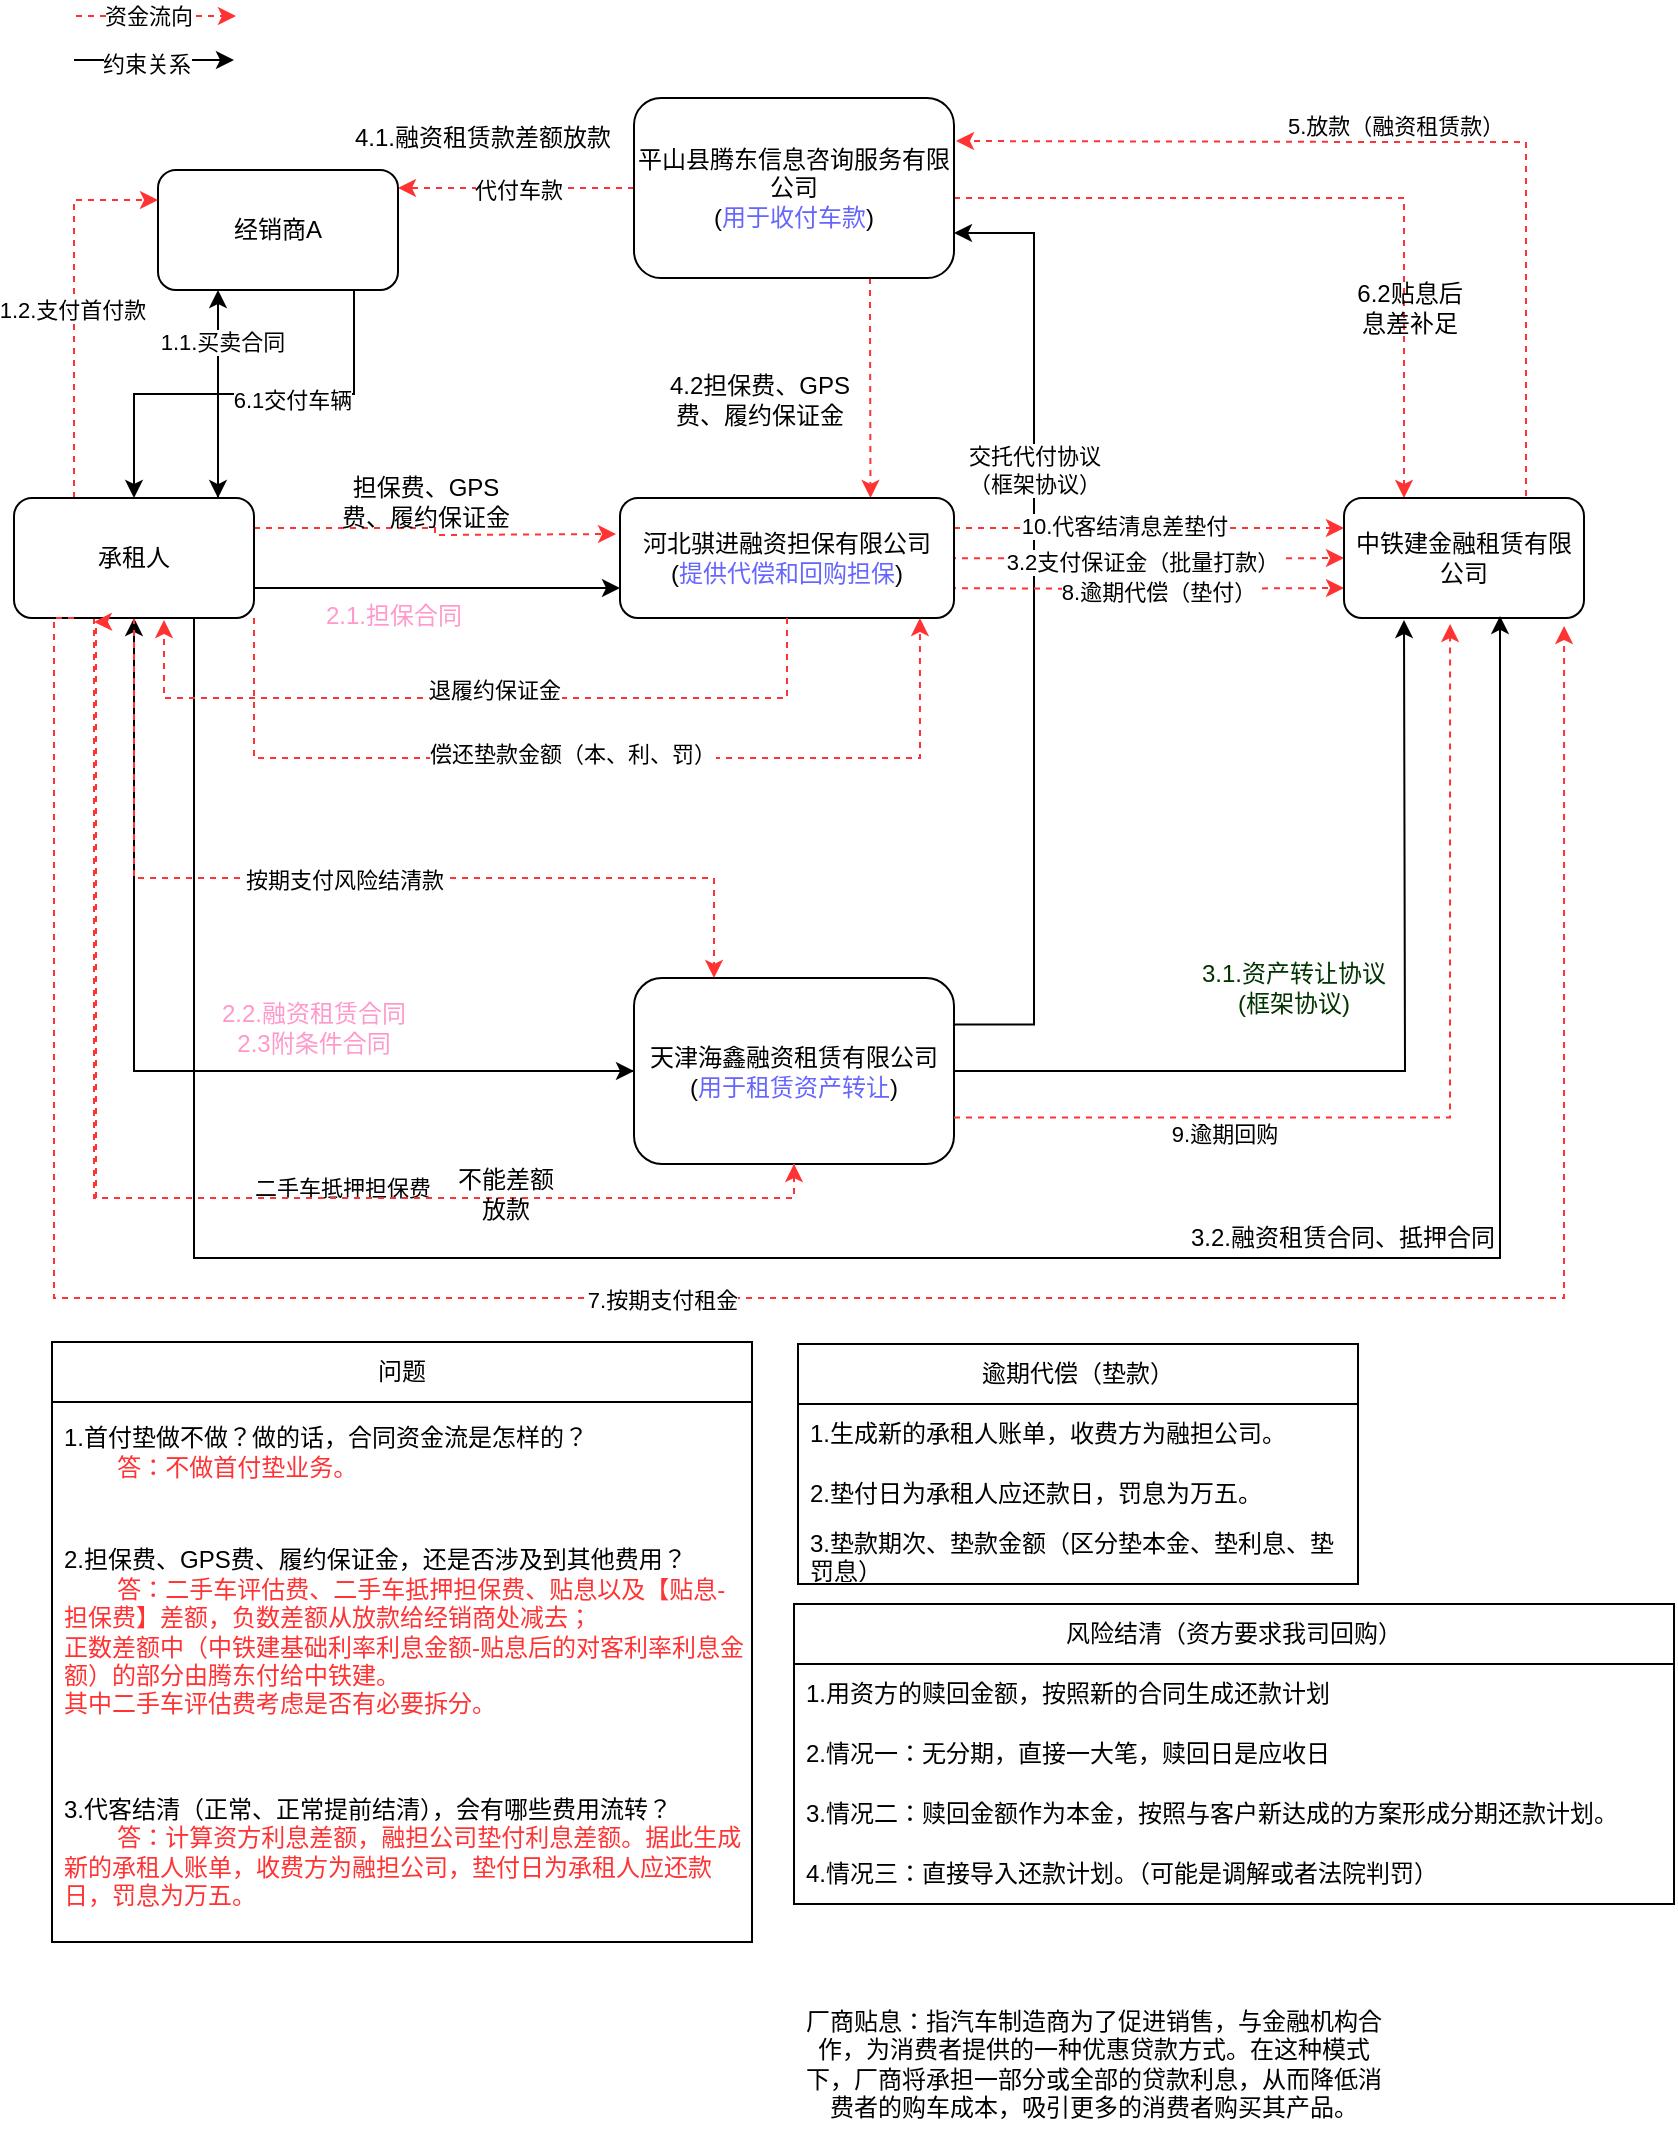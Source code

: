 <mxfile version="24.8.6">
  <diagram name="Page-1" id="fRfgBuuNZVQ_U8t8CYqR">
    <mxGraphModel dx="1674" dy="746" grid="1" gridSize="10" guides="1" tooltips="1" connect="1" arrows="1" fold="1" page="1" pageScale="1" pageWidth="850" pageHeight="1100" math="0" shadow="0">
      <root>
        <mxCell id="0" />
        <mxCell id="1" parent="0" />
        <mxCell id="B6epGFHpPmpgxB0K8m7q-38" style="edgeStyle=orthogonalEdgeStyle;rounded=0;orthogonalLoop=1;jettySize=auto;html=1;entryX=1;entryY=0.5;entryDx=0;entryDy=0;dashed=1;strokeColor=#FF3333;" parent="1" source="B6epGFHpPmpgxB0K8m7q-1" edge="1">
          <mxGeometry relative="1" as="geometry">
            <mxPoint x="202" y="105" as="targetPoint" />
          </mxGeometry>
        </mxCell>
        <mxCell id="B6epGFHpPmpgxB0K8m7q-39" value="代付车款" style="edgeLabel;html=1;align=center;verticalAlign=middle;resizable=0;points=[];" parent="B6epGFHpPmpgxB0K8m7q-38" vertex="1" connectable="0">
          <mxGeometry x="-0.023" y="1" relative="1" as="geometry">
            <mxPoint as="offset" />
          </mxGeometry>
        </mxCell>
        <mxCell id="B6epGFHpPmpgxB0K8m7q-73" style="edgeStyle=orthogonalEdgeStyle;rounded=0;orthogonalLoop=1;jettySize=auto;html=1;entryX=0.75;entryY=0;entryDx=0;entryDy=0;dashed=1;strokeColor=#FF3333;" parent="1" source="B6epGFHpPmpgxB0K8m7q-1" target="B6epGFHpPmpgxB0K8m7q-4" edge="1">
          <mxGeometry relative="1" as="geometry">
            <Array as="points">
              <mxPoint x="438" y="170" />
              <mxPoint x="438" y="170" />
            </Array>
          </mxGeometry>
        </mxCell>
        <mxCell id="DkJ1n5NsbMBghb1MMW-h-9" style="edgeStyle=orthogonalEdgeStyle;rounded=0;orthogonalLoop=1;jettySize=auto;html=1;entryX=0.25;entryY=0;entryDx=0;entryDy=0;fontColor=#FF3333;dashed=1;strokeColor=#FF3333;" edge="1" parent="1" source="B6epGFHpPmpgxB0K8m7q-1" target="B6epGFHpPmpgxB0K8m7q-11">
          <mxGeometry relative="1" as="geometry">
            <Array as="points">
              <mxPoint x="705" y="110" />
            </Array>
          </mxGeometry>
        </mxCell>
        <mxCell id="B6epGFHpPmpgxB0K8m7q-1" value="平山县腾东信息咨询服务有限公司&lt;div&gt;(&lt;font color=&quot;#6666ff&quot;&gt;用于收付车款&lt;/font&gt;)&lt;/div&gt;" style="rounded=1;whiteSpace=wrap;html=1;" parent="1" vertex="1">
          <mxGeometry x="320" y="60" width="160" height="90" as="geometry" />
        </mxCell>
        <mxCell id="B6epGFHpPmpgxB0K8m7q-15" style="edgeStyle=orthogonalEdgeStyle;rounded=0;orthogonalLoop=1;jettySize=auto;html=1;entryX=0.5;entryY=1;entryDx=0;entryDy=0;exitX=0;exitY=0.5;exitDx=0;exitDy=0;" parent="1" source="B6epGFHpPmpgxB0K8m7q-2" target="B6epGFHpPmpgxB0K8m7q-10" edge="1">
          <mxGeometry relative="1" as="geometry">
            <Array as="points">
              <mxPoint x="70" y="547" />
            </Array>
          </mxGeometry>
        </mxCell>
        <mxCell id="B6epGFHpPmpgxB0K8m7q-29" style="edgeStyle=orthogonalEdgeStyle;rounded=0;orthogonalLoop=1;jettySize=auto;html=1;entryX=0.25;entryY=1;entryDx=0;entryDy=0;exitX=1;exitY=0.5;exitDx=0;exitDy=0;" parent="1" source="B6epGFHpPmpgxB0K8m7q-2" edge="1">
          <mxGeometry relative="1" as="geometry">
            <mxPoint x="527" y="407" as="sourcePoint" />
            <mxPoint x="705" y="321" as="targetPoint" />
          </mxGeometry>
        </mxCell>
        <mxCell id="B6epGFHpPmpgxB0K8m7q-48" style="edgeStyle=orthogonalEdgeStyle;rounded=0;orthogonalLoop=1;jettySize=auto;html=1;entryX=1;entryY=0.75;entryDx=0;entryDy=0;exitX=1;exitY=0.25;exitDx=0;exitDy=0;" parent="1" source="B6epGFHpPmpgxB0K8m7q-2" edge="1" target="B6epGFHpPmpgxB0K8m7q-1">
          <mxGeometry relative="1" as="geometry">
            <mxPoint x="471" y="386" as="sourcePoint" />
            <mxPoint x="480" y="106" as="targetPoint" />
            <Array as="points">
              <mxPoint x="520" y="523" />
              <mxPoint x="520" y="128" />
            </Array>
          </mxGeometry>
        </mxCell>
        <mxCell id="B6epGFHpPmpgxB0K8m7q-49" value="交托代付协议&lt;div&gt;（框架协议）&lt;/div&gt;" style="edgeLabel;html=1;align=center;verticalAlign=middle;resizable=0;points=[];" parent="B6epGFHpPmpgxB0K8m7q-48" vertex="1" connectable="0">
          <mxGeometry x="0.336" y="-1" relative="1" as="geometry">
            <mxPoint x="-1" as="offset" />
          </mxGeometry>
        </mxCell>
        <mxCell id="B6epGFHpPmpgxB0K8m7q-2" value="天津海鑫融资租赁有限公司&lt;div&gt;(&lt;font color=&quot;#6666ff&quot;&gt;用于租赁资产转让&lt;/font&gt;)&lt;/div&gt;" style="rounded=1;whiteSpace=wrap;html=1;" parent="1" vertex="1">
          <mxGeometry x="320" y="500" width="160" height="93" as="geometry" />
        </mxCell>
        <mxCell id="B6epGFHpPmpgxB0K8m7q-32" style="edgeStyle=orthogonalEdgeStyle;rounded=0;orthogonalLoop=1;jettySize=auto;html=1;entryX=0;entryY=0.5;entryDx=0;entryDy=0;dashed=1;strokeColor=#FF3333;" parent="1" target="B6epGFHpPmpgxB0K8m7q-11" edge="1">
          <mxGeometry relative="1" as="geometry">
            <mxPoint x="466" y="290" as="sourcePoint" />
          </mxGeometry>
        </mxCell>
        <mxCell id="B6epGFHpPmpgxB0K8m7q-35" value="3.2支付保证金（批量打款）" style="edgeLabel;html=1;align=center;verticalAlign=middle;resizable=0;points=[];" parent="B6epGFHpPmpgxB0K8m7q-32" vertex="1" connectable="0">
          <mxGeometry x="-0.084" y="-1" relative="1" as="geometry">
            <mxPoint x="12" as="offset" />
          </mxGeometry>
        </mxCell>
        <mxCell id="B6epGFHpPmpgxB0K8m7q-50" style="edgeStyle=orthogonalEdgeStyle;rounded=0;orthogonalLoop=1;jettySize=auto;html=1;exitX=1;exitY=0.75;exitDx=0;exitDy=0;entryX=0;entryY=0.75;entryDx=0;entryDy=0;dashed=1;strokeColor=#FF3333;" parent="1" target="B6epGFHpPmpgxB0K8m7q-11" edge="1">
          <mxGeometry relative="1" as="geometry">
            <mxPoint x="466" y="305" as="sourcePoint" />
          </mxGeometry>
        </mxCell>
        <mxCell id="B6epGFHpPmpgxB0K8m7q-51" value="8.逾期代偿（垫付）" style="edgeLabel;html=1;align=center;verticalAlign=middle;resizable=0;points=[];" parent="B6epGFHpPmpgxB0K8m7q-50" vertex="1" connectable="0">
          <mxGeometry x="-0.645" y="2" relative="1" as="geometry">
            <mxPoint x="79" y="4" as="offset" />
          </mxGeometry>
        </mxCell>
        <mxCell id="B6epGFHpPmpgxB0K8m7q-74" style="edgeStyle=orthogonalEdgeStyle;rounded=0;orthogonalLoop=1;jettySize=auto;html=1;entryX=0;entryY=0.25;entryDx=0;entryDy=0;dashed=1;strokeColor=#FF3333;" parent="1" source="B6epGFHpPmpgxB0K8m7q-4" target="B6epGFHpPmpgxB0K8m7q-11" edge="1">
          <mxGeometry relative="1" as="geometry">
            <Array as="points">
              <mxPoint x="520" y="275" />
              <mxPoint x="520" y="275" />
            </Array>
          </mxGeometry>
        </mxCell>
        <mxCell id="B6epGFHpPmpgxB0K8m7q-75" value="10.代客结清息差垫付" style="edgeLabel;html=1;align=center;verticalAlign=middle;resizable=0;points=[];" parent="B6epGFHpPmpgxB0K8m7q-74" vertex="1" connectable="0">
          <mxGeometry x="-0.128" y="1" relative="1" as="geometry">
            <mxPoint as="offset" />
          </mxGeometry>
        </mxCell>
        <mxCell id="B6epGFHpPmpgxB0K8m7q-4" value="河北骐进融资担保有限公司&lt;div&gt;(&lt;font color=&quot;#6666ff&quot;&gt;提供代偿和回购担保&lt;/font&gt;)&lt;/div&gt;" style="rounded=1;whiteSpace=wrap;html=1;" parent="1" vertex="1">
          <mxGeometry x="313" y="260" width="167" height="60" as="geometry" />
        </mxCell>
        <mxCell id="B6epGFHpPmpgxB0K8m7q-17" style="edgeStyle=orthogonalEdgeStyle;rounded=0;orthogonalLoop=1;jettySize=auto;html=1;entryX=0.5;entryY=0;entryDx=0;entryDy=0;" parent="1" source="B6epGFHpPmpgxB0K8m7q-6" target="B6epGFHpPmpgxB0K8m7q-10" edge="1">
          <mxGeometry relative="1" as="geometry">
            <Array as="points">
              <mxPoint x="180" y="208" />
              <mxPoint x="70" y="208" />
            </Array>
          </mxGeometry>
        </mxCell>
        <mxCell id="B6epGFHpPmpgxB0K8m7q-18" value="6.1交付车辆" style="edgeLabel;html=1;align=center;verticalAlign=middle;resizable=0;points=[];" parent="B6epGFHpPmpgxB0K8m7q-17" vertex="1" connectable="0">
          <mxGeometry x="-0.225" y="3" relative="1" as="geometry">
            <mxPoint as="offset" />
          </mxGeometry>
        </mxCell>
        <mxCell id="B6epGFHpPmpgxB0K8m7q-6" value="经销商A" style="rounded=1;whiteSpace=wrap;html=1;" parent="1" vertex="1">
          <mxGeometry x="82" y="96" width="120" height="60" as="geometry" />
        </mxCell>
        <mxCell id="B6epGFHpPmpgxB0K8m7q-13" style="edgeStyle=orthogonalEdgeStyle;rounded=0;orthogonalLoop=1;jettySize=auto;html=1;exitX=0.5;exitY=1;exitDx=0;exitDy=0;entryX=0;entryY=0.5;entryDx=0;entryDy=0;" parent="1" target="B6epGFHpPmpgxB0K8m7q-2" edge="1">
          <mxGeometry relative="1" as="geometry">
            <mxPoint x="70" y="321" as="sourcePoint" />
            <mxPoint x="320" y="470" as="targetPoint" />
            <Array as="points">
              <mxPoint x="70" y="547" />
            </Array>
          </mxGeometry>
        </mxCell>
        <mxCell id="B6epGFHpPmpgxB0K8m7q-56" style="edgeStyle=orthogonalEdgeStyle;rounded=0;orthogonalLoop=1;jettySize=auto;html=1;dashed=1;strokeColor=#FF3333;exitX=1;exitY=0.25;exitDx=0;exitDy=0;" parent="1" source="B6epGFHpPmpgxB0K8m7q-10" edge="1">
          <mxGeometry relative="1" as="geometry">
            <mxPoint x="181" y="278" as="sourcePoint" />
            <mxPoint x="311" y="278" as="targetPoint" />
          </mxGeometry>
        </mxCell>
        <mxCell id="B6epGFHpPmpgxB0K8m7q-62" style="edgeStyle=orthogonalEdgeStyle;rounded=0;orthogonalLoop=1;jettySize=auto;html=1;exitX=0.25;exitY=0;exitDx=0;exitDy=0;entryX=0;entryY=0.25;entryDx=0;entryDy=0;dashed=1;strokeColor=#FF3333;" parent="1" source="B6epGFHpPmpgxB0K8m7q-10" target="B6epGFHpPmpgxB0K8m7q-6" edge="1">
          <mxGeometry relative="1" as="geometry" />
        </mxCell>
        <mxCell id="B6epGFHpPmpgxB0K8m7q-63" value="1.2.支付首付款" style="edgeLabel;html=1;align=center;verticalAlign=middle;resizable=0;points=[];" parent="B6epGFHpPmpgxB0K8m7q-62" vertex="1" connectable="0">
          <mxGeometry x="-0.016" y="1" relative="1" as="geometry">
            <mxPoint as="offset" />
          </mxGeometry>
        </mxCell>
        <mxCell id="B6epGFHpPmpgxB0K8m7q-66" style="edgeStyle=orthogonalEdgeStyle;rounded=0;orthogonalLoop=1;jettySize=auto;html=1;entryX=0.25;entryY=1;entryDx=0;entryDy=0;" parent="1" source="B6epGFHpPmpgxB0K8m7q-10" target="B6epGFHpPmpgxB0K8m7q-6" edge="1">
          <mxGeometry relative="1" as="geometry">
            <Array as="points">
              <mxPoint x="112" y="250" />
              <mxPoint x="112" y="250" />
            </Array>
          </mxGeometry>
        </mxCell>
        <mxCell id="B6epGFHpPmpgxB0K8m7q-71" style="edgeStyle=orthogonalEdgeStyle;rounded=0;orthogonalLoop=1;jettySize=auto;html=1;entryX=0;entryY=0.75;entryDx=0;entryDy=0;" parent="1" source="B6epGFHpPmpgxB0K8m7q-10" target="B6epGFHpPmpgxB0K8m7q-4" edge="1">
          <mxGeometry relative="1" as="geometry">
            <Array as="points">
              <mxPoint x="170" y="305" />
              <mxPoint x="170" y="305" />
            </Array>
          </mxGeometry>
        </mxCell>
        <mxCell id="B6epGFHpPmpgxB0K8m7q-79" style="edgeStyle=orthogonalEdgeStyle;rounded=0;orthogonalLoop=1;jettySize=auto;html=1;entryX=0.5;entryY=1;entryDx=0;entryDy=0;dashed=1;strokeColor=#FF3333;" parent="1" source="B6epGFHpPmpgxB0K8m7q-10" target="B6epGFHpPmpgxB0K8m7q-2" edge="1">
          <mxGeometry relative="1" as="geometry">
            <Array as="points">
              <mxPoint x="50" y="610" />
              <mxPoint x="400" y="610" />
            </Array>
          </mxGeometry>
        </mxCell>
        <mxCell id="B6epGFHpPmpgxB0K8m7q-80" value="二手车抵押担保费" style="edgeLabel;html=1;align=center;verticalAlign=middle;resizable=0;points=[];" parent="B6epGFHpPmpgxB0K8m7q-79" vertex="1" connectable="0">
          <mxGeometry x="-0.134" y="-1" relative="1" as="geometry">
            <mxPoint x="125" as="offset" />
          </mxGeometry>
        </mxCell>
        <mxCell id="B6epGFHpPmpgxB0K8m7q-96" style="edgeStyle=orthogonalEdgeStyle;rounded=0;orthogonalLoop=1;jettySize=auto;html=1;entryX=0.25;entryY=0;entryDx=0;entryDy=0;dashed=1;strokeColor=#FF3333;" parent="1" source="B6epGFHpPmpgxB0K8m7q-10" target="B6epGFHpPmpgxB0K8m7q-2" edge="1">
          <mxGeometry relative="1" as="geometry">
            <Array as="points">
              <mxPoint x="70" y="450" />
              <mxPoint x="360" y="450" />
            </Array>
          </mxGeometry>
        </mxCell>
        <mxCell id="B6epGFHpPmpgxB0K8m7q-97" value="按期支付风险结清款" style="edgeLabel;html=1;align=center;verticalAlign=middle;resizable=0;points=[];" parent="B6epGFHpPmpgxB0K8m7q-96" vertex="1" connectable="0">
          <mxGeometry y="-1" relative="1" as="geometry">
            <mxPoint as="offset" />
          </mxGeometry>
        </mxCell>
        <mxCell id="B6epGFHpPmpgxB0K8m7q-10" value="承租人" style="rounded=1;whiteSpace=wrap;html=1;" parent="1" vertex="1">
          <mxGeometry x="10" y="260" width="120" height="60" as="geometry" />
        </mxCell>
        <mxCell id="B6epGFHpPmpgxB0K8m7q-52" value="" style="edgeStyle=orthogonalEdgeStyle;rounded=0;orthogonalLoop=1;jettySize=auto;html=1;entryX=1;entryY=0.25;entryDx=0;entryDy=0;dashed=1;strokeColor=#FF3333;exitX=0.75;exitY=0;exitDx=0;exitDy=0;" parent="1" edge="1">
          <mxGeometry x="0.265" y="9" relative="1" as="geometry">
            <mxPoint x="766" y="259" as="sourcePoint" />
            <mxPoint x="481" y="81.5" as="targetPoint" />
            <Array as="points">
              <mxPoint x="766" y="82" />
              <mxPoint x="697" y="82" />
            </Array>
            <mxPoint x="1" as="offset" />
          </mxGeometry>
        </mxCell>
        <mxCell id="B6epGFHpPmpgxB0K8m7q-11" value="中铁建金融租赁有限公司" style="rounded=1;whiteSpace=wrap;html=1;" parent="1" vertex="1">
          <mxGeometry x="675" y="260" width="120" height="60" as="geometry" />
        </mxCell>
        <mxCell id="B6epGFHpPmpgxB0K8m7q-19" value="2.2.融资租赁合同&lt;br&gt;2.3附条件合同" style="text;html=1;align=center;verticalAlign=middle;whiteSpace=wrap;rounded=0;fontColor=#FF99CC;" parent="1" vertex="1">
          <mxGeometry x="100" y="510" width="120" height="30" as="geometry" />
        </mxCell>
        <mxCell id="B6epGFHpPmpgxB0K8m7q-23" style="edgeStyle=orthogonalEdgeStyle;rounded=0;orthogonalLoop=1;jettySize=auto;html=1;entryX=0.65;entryY=0.983;entryDx=0;entryDy=0;entryPerimeter=0;" parent="1" target="B6epGFHpPmpgxB0K8m7q-11" edge="1">
          <mxGeometry relative="1" as="geometry">
            <mxPoint x="100" y="320" as="sourcePoint" />
            <mxPoint x="756" y="330" as="targetPoint" />
            <Array as="points">
              <mxPoint x="100" y="640" />
              <mxPoint x="753" y="640" />
            </Array>
          </mxGeometry>
        </mxCell>
        <mxCell id="B6epGFHpPmpgxB0K8m7q-24" value="3.2.融资租赁合同、抵押合同" style="text;html=1;align=center;verticalAlign=middle;whiteSpace=wrap;rounded=0;" parent="1" vertex="1">
          <mxGeometry x="595" y="610" width="159" height="40" as="geometry" />
        </mxCell>
        <mxCell id="B6epGFHpPmpgxB0K8m7q-27" style="edgeStyle=orthogonalEdgeStyle;rounded=0;orthogonalLoop=1;jettySize=auto;html=1;dashed=1;strokeColor=#FF3333;entryX=0.917;entryY=1.067;entryDx=0;entryDy=0;entryPerimeter=0;exitX=0.25;exitY=1;exitDx=0;exitDy=0;" parent="1" source="B6epGFHpPmpgxB0K8m7q-10" target="B6epGFHpPmpgxB0K8m7q-11" edge="1">
          <mxGeometry relative="1" as="geometry">
            <mxPoint x="30" y="324" as="sourcePoint" />
            <mxPoint x="746" y="340" as="targetPoint" />
            <Array as="points">
              <mxPoint x="30" y="320" />
              <mxPoint x="30" y="660" />
              <mxPoint x="785" y="660" />
            </Array>
          </mxGeometry>
        </mxCell>
        <mxCell id="B6epGFHpPmpgxB0K8m7q-28" value="7.按期支付租金" style="edgeLabel;html=1;align=center;verticalAlign=middle;resizable=0;points=[];" parent="B6epGFHpPmpgxB0K8m7q-27" vertex="1" connectable="0">
          <mxGeometry x="-0.092" y="-1" relative="1" as="geometry">
            <mxPoint as="offset" />
          </mxGeometry>
        </mxCell>
        <mxCell id="B6epGFHpPmpgxB0K8m7q-31" value="&lt;font color=&quot;#003300&quot;&gt;3.1.资产转让协议&lt;/font&gt;&lt;div&gt;&lt;font color=&quot;#003300&quot;&gt;(框架协议)&lt;/font&gt;&lt;/div&gt;" style="text;html=1;align=center;verticalAlign=middle;whiteSpace=wrap;rounded=0;fontColor=#FF99CC;" parent="1" vertex="1">
          <mxGeometry x="595" y="490" width="110" height="30" as="geometry" />
        </mxCell>
        <mxCell id="B6epGFHpPmpgxB0K8m7q-37" value="2.1.担保合同" style="text;html=1;align=center;verticalAlign=middle;whiteSpace=wrap;rounded=0;fontColor=#FF99CC;" parent="1" vertex="1">
          <mxGeometry x="160" y="304" width="80" height="30" as="geometry" />
        </mxCell>
        <mxCell id="B6epGFHpPmpgxB0K8m7q-53" value="4.1.融资租赁款差额放款" style="text;html=1;align=center;verticalAlign=middle;whiteSpace=wrap;rounded=0;" parent="1" vertex="1">
          <mxGeometry x="178" y="65" width="133" height="30" as="geometry" />
        </mxCell>
        <mxCell id="B6epGFHpPmpgxB0K8m7q-57" value="担保费、GPS费、履约保证金" style="text;html=1;align=center;verticalAlign=middle;whiteSpace=wrap;rounded=0;" parent="1" vertex="1">
          <mxGeometry x="167" y="247" width="98" height="30" as="geometry" />
        </mxCell>
        <mxCell id="B6epGFHpPmpgxB0K8m7q-58" value="问题" style="swimlane;fontStyle=0;childLayout=stackLayout;horizontal=1;startSize=30;horizontalStack=0;resizeParent=1;resizeParentMax=0;resizeLast=0;collapsible=1;marginBottom=0;whiteSpace=wrap;html=1;" parent="1" vertex="1">
          <mxGeometry x="29" y="682" width="350" height="300" as="geometry" />
        </mxCell>
        <mxCell id="B6epGFHpPmpgxB0K8m7q-59" value="1.首付垫做不做？做的话，合同资金流是怎样的？&lt;div&gt;&lt;font color=&quot;#ff3333&quot;&gt;&lt;span style=&quot;white-space: pre;&quot;&gt;&#x9;&lt;/span&gt;答：不做首付垫业务。&lt;/font&gt;&lt;/div&gt;" style="text;strokeColor=none;fillColor=none;align=left;verticalAlign=middle;spacingLeft=4;spacingRight=4;overflow=hidden;points=[[0,0.5],[1,0.5]];portConstraint=eastwest;rotatable=0;whiteSpace=wrap;html=1;" parent="B6epGFHpPmpgxB0K8m7q-58" vertex="1">
          <mxGeometry y="30" width="350" height="50" as="geometry" />
        </mxCell>
        <mxCell id="B6epGFHpPmpgxB0K8m7q-60" value="2.&lt;span style=&quot;text-align: center;&quot;&gt;担保费、GPS费、履约保证金，还是否涉及到其他费用？&lt;/span&gt;&lt;div&gt;&lt;span style=&quot;text-align: center;&quot;&gt;&lt;span style=&quot;white-space: pre;&quot;&gt;&#x9;&lt;/span&gt;&lt;font color=&quot;#ff3333&quot;&gt;答：二手车评估费、二手车抵押担保费、贴息以及【贴息-担保费】差额，负数差额从放款给经销商处减去；&lt;/font&gt;&lt;/span&gt;&lt;/div&gt;&lt;div&gt;&lt;span style=&quot;color: rgb(255, 51, 51); text-align: center; background-color: initial;&quot;&gt;正数差额中（中铁建基础利率利息金额-贴息后的对客利率利息金额）的部分由腾东付给中铁建&lt;/span&gt;&lt;span style=&quot;color: rgb(255, 51, 51); text-align: center; background-color: initial;&quot;&gt;。&lt;/span&gt;&lt;/div&gt;&lt;div&gt;&lt;span style=&quot;color: rgb(255, 51, 51); text-align: center; background-color: initial;&quot;&gt;其中二手车评估费考虑是否有必要拆分。&lt;/span&gt;&lt;/div&gt;" style="text;strokeColor=none;fillColor=none;align=left;verticalAlign=middle;spacingLeft=4;spacingRight=4;overflow=hidden;points=[[0,0.5],[1,0.5]];portConstraint=eastwest;rotatable=0;whiteSpace=wrap;html=1;" parent="B6epGFHpPmpgxB0K8m7q-58" vertex="1">
          <mxGeometry y="80" width="350" height="130" as="geometry" />
        </mxCell>
        <mxCell id="B6epGFHpPmpgxB0K8m7q-61" value="3.代客结清（正常、正常提前结清），会有哪些费用流转？&lt;div&gt;&lt;span style=&quot;white-space: pre;&quot;&gt;&#x9;&lt;/span&gt;&lt;font color=&quot;#ff3333&quot;&gt;答：计算资方利息差额，融担公司垫付利息差额。据此生成新的承租人账单，收费方为融担公司，&lt;span style=&quot;background-color: initial;&quot;&gt;垫付日为承租人应还款日，罚息为万五。&lt;/span&gt;&lt;/font&gt;&lt;br&gt;&lt;/div&gt;" style="text;strokeColor=none;fillColor=none;align=left;verticalAlign=middle;spacingLeft=4;spacingRight=4;overflow=hidden;points=[[0,0.5],[1,0.5]];portConstraint=eastwest;rotatable=0;whiteSpace=wrap;html=1;" parent="B6epGFHpPmpgxB0K8m7q-58" vertex="1">
          <mxGeometry y="210" width="350" height="90" as="geometry" />
        </mxCell>
        <mxCell id="B6epGFHpPmpgxB0K8m7q-65" style="edgeStyle=orthogonalEdgeStyle;rounded=0;orthogonalLoop=1;jettySize=auto;html=1;entryX=0.85;entryY=0.067;entryDx=0;entryDy=0;entryPerimeter=0;" parent="1" edge="1">
          <mxGeometry relative="1" as="geometry">
            <mxPoint x="112" y="160" as="sourcePoint" />
            <mxPoint x="112" y="260.02" as="targetPoint" />
          </mxGeometry>
        </mxCell>
        <mxCell id="B6epGFHpPmpgxB0K8m7q-67" value="1.1.买卖合同" style="edgeLabel;html=1;align=center;verticalAlign=middle;resizable=0;points=[];" parent="B6epGFHpPmpgxB0K8m7q-65" vertex="1" connectable="0">
          <mxGeometry x="-0.56" y="2" relative="1" as="geometry">
            <mxPoint as="offset" />
          </mxGeometry>
        </mxCell>
        <mxCell id="B6epGFHpPmpgxB0K8m7q-68" value="4.2担保费、GPS费、履约保证金" style="text;html=1;align=center;verticalAlign=middle;whiteSpace=wrap;rounded=0;" parent="1" vertex="1">
          <mxGeometry x="334" y="196" width="98" height="30" as="geometry" />
        </mxCell>
        <mxCell id="B6epGFHpPmpgxB0K8m7q-77" style="edgeStyle=orthogonalEdgeStyle;rounded=0;orthogonalLoop=1;jettySize=auto;html=1;entryX=0.625;entryY=1.017;entryDx=0;entryDy=0;entryPerimeter=0;dashed=1;strokeColor=#FF3333;" parent="1" source="B6epGFHpPmpgxB0K8m7q-4" target="B6epGFHpPmpgxB0K8m7q-10" edge="1">
          <mxGeometry relative="1" as="geometry">
            <Array as="points">
              <mxPoint x="397" y="360" />
              <mxPoint x="85" y="360" />
            </Array>
          </mxGeometry>
        </mxCell>
        <mxCell id="B6epGFHpPmpgxB0K8m7q-78" value="退履约保证金" style="edgeLabel;html=1;align=center;verticalAlign=middle;resizable=0;points=[];" parent="B6epGFHpPmpgxB0K8m7q-77" vertex="1" connectable="0">
          <mxGeometry x="-0.04" y="-4" relative="1" as="geometry">
            <mxPoint x="1" as="offset" />
          </mxGeometry>
        </mxCell>
        <mxCell id="B6epGFHpPmpgxB0K8m7q-82" style="edgeStyle=orthogonalEdgeStyle;rounded=0;orthogonalLoop=1;jettySize=auto;html=1;entryX=0.333;entryY=1.017;entryDx=0;entryDy=0;entryPerimeter=0;exitX=0.5;exitY=1;exitDx=0;exitDy=0;dashed=1;strokeColor=#FF3333;" parent="1" source="B6epGFHpPmpgxB0K8m7q-2" edge="1">
          <mxGeometry relative="1" as="geometry">
            <mxPoint x="49.96" y="322.02" as="targetPoint" />
            <Array as="points">
              <mxPoint x="400" y="610" />
              <mxPoint x="51" y="610" />
            </Array>
          </mxGeometry>
        </mxCell>
        <mxCell id="B6epGFHpPmpgxB0K8m7q-85" value="不能差额放款" style="text;html=1;align=center;verticalAlign=middle;whiteSpace=wrap;rounded=0;" parent="1" vertex="1">
          <mxGeometry x="226" y="593" width="60" height="30" as="geometry" />
        </mxCell>
        <mxCell id="B6epGFHpPmpgxB0K8m7q-90" style="edgeStyle=orthogonalEdgeStyle;rounded=0;orthogonalLoop=1;jettySize=auto;html=1;exitX=1;exitY=1;exitDx=0;exitDy=0;entryX=0.898;entryY=1;entryDx=0;entryDy=0;entryPerimeter=0;dashed=1;strokeColor=#FF3333;" parent="1" source="B6epGFHpPmpgxB0K8m7q-10" target="B6epGFHpPmpgxB0K8m7q-4" edge="1">
          <mxGeometry relative="1" as="geometry">
            <Array as="points">
              <mxPoint x="130" y="390" />
              <mxPoint x="463" y="390" />
            </Array>
          </mxGeometry>
        </mxCell>
        <mxCell id="B6epGFHpPmpgxB0K8m7q-91" value="偿还垫款金额（本、利、罚）" style="edgeLabel;html=1;align=center;verticalAlign=middle;resizable=0;points=[];" parent="B6epGFHpPmpgxB0K8m7q-90" vertex="1" connectable="0">
          <mxGeometry x="-0.032" y="2" relative="1" as="geometry">
            <mxPoint as="offset" />
          </mxGeometry>
        </mxCell>
        <mxCell id="B6epGFHpPmpgxB0K8m7q-92" value="逾期代偿（垫款）" style="swimlane;fontStyle=0;childLayout=stackLayout;horizontal=1;startSize=30;horizontalStack=0;resizeParent=1;resizeParentMax=0;resizeLast=0;collapsible=1;marginBottom=0;whiteSpace=wrap;html=1;" parent="1" vertex="1">
          <mxGeometry x="402" y="683" width="280" height="120" as="geometry" />
        </mxCell>
        <mxCell id="B6epGFHpPmpgxB0K8m7q-93" value="1.生成新的承租人账单，收费方为融担公司。" style="text;strokeColor=none;fillColor=none;align=left;verticalAlign=middle;spacingLeft=4;spacingRight=4;overflow=hidden;points=[[0,0.5],[1,0.5]];portConstraint=eastwest;rotatable=0;whiteSpace=wrap;html=1;" parent="B6epGFHpPmpgxB0K8m7q-92" vertex="1">
          <mxGeometry y="30" width="280" height="30" as="geometry" />
        </mxCell>
        <mxCell id="B6epGFHpPmpgxB0K8m7q-94" value="2.垫付日为承租人应还款日，罚息为万五。" style="text;strokeColor=none;fillColor=none;align=left;verticalAlign=middle;spacingLeft=4;spacingRight=4;overflow=hidden;points=[[0,0.5],[1,0.5]];portConstraint=eastwest;rotatable=0;whiteSpace=wrap;html=1;" parent="B6epGFHpPmpgxB0K8m7q-92" vertex="1">
          <mxGeometry y="60" width="280" height="30" as="geometry" />
        </mxCell>
        <mxCell id="B6epGFHpPmpgxB0K8m7q-95" value="3.垫款期次、垫款金额（区分垫本金、垫利息、垫罚息）" style="text;strokeColor=none;fillColor=none;align=left;verticalAlign=middle;spacingLeft=4;spacingRight=4;overflow=hidden;points=[[0,0.5],[1,0.5]];portConstraint=eastwest;rotatable=0;whiteSpace=wrap;html=1;" parent="B6epGFHpPmpgxB0K8m7q-92" vertex="1">
          <mxGeometry y="90" width="280" height="30" as="geometry" />
        </mxCell>
        <mxCell id="B6epGFHpPmpgxB0K8m7q-98" value="风险结清（资方要求我司回购）" style="swimlane;fontStyle=0;childLayout=stackLayout;horizontal=1;startSize=30;horizontalStack=0;resizeParent=1;resizeParentMax=0;resizeLast=0;collapsible=1;marginBottom=0;whiteSpace=wrap;html=1;" parent="1" vertex="1">
          <mxGeometry x="400" y="813" width="440" height="150" as="geometry" />
        </mxCell>
        <mxCell id="B6epGFHpPmpgxB0K8m7q-99" value="1.用资方的赎回金额，按照新的合同生成还款计划" style="text;strokeColor=none;fillColor=none;align=left;verticalAlign=middle;spacingLeft=4;spacingRight=4;overflow=hidden;points=[[0,0.5],[1,0.5]];portConstraint=eastwest;rotatable=0;whiteSpace=wrap;html=1;" parent="B6epGFHpPmpgxB0K8m7q-98" vertex="1">
          <mxGeometry y="30" width="440" height="30" as="geometry" />
        </mxCell>
        <mxCell id="B6epGFHpPmpgxB0K8m7q-100" value="2.情况一：无分期，直接一大笔，赎回日是应收日" style="text;strokeColor=none;fillColor=none;align=left;verticalAlign=middle;spacingLeft=4;spacingRight=4;overflow=hidden;points=[[0,0.5],[1,0.5]];portConstraint=eastwest;rotatable=0;whiteSpace=wrap;html=1;" parent="B6epGFHpPmpgxB0K8m7q-98" vertex="1">
          <mxGeometry y="60" width="440" height="30" as="geometry" />
        </mxCell>
        <mxCell id="B6epGFHpPmpgxB0K8m7q-101" value="3.情况二：赎回金额作为本金，按照与客户新达成的方案形成分期还款计划。" style="text;strokeColor=none;fillColor=none;align=left;verticalAlign=middle;spacingLeft=4;spacingRight=4;overflow=hidden;points=[[0,0.5],[1,0.5]];portConstraint=eastwest;rotatable=0;whiteSpace=wrap;html=1;" parent="B6epGFHpPmpgxB0K8m7q-98" vertex="1">
          <mxGeometry y="90" width="440" height="30" as="geometry" />
        </mxCell>
        <mxCell id="DkJ1n5NsbMBghb1MMW-h-5" value="4.情况三：直接导入还款计划。（可能是调解或者法院判罚）" style="text;strokeColor=none;fillColor=none;align=left;verticalAlign=middle;spacingLeft=4;spacingRight=4;overflow=hidden;points=[[0,0.5],[1,0.5]];portConstraint=eastwest;rotatable=0;whiteSpace=wrap;html=1;" vertex="1" parent="B6epGFHpPmpgxB0K8m7q-98">
          <mxGeometry y="120" width="440" height="30" as="geometry" />
        </mxCell>
        <mxCell id="DkJ1n5NsbMBghb1MMW-h-1" value="" style="endArrow=classic;html=1;rounded=0;" edge="1" parent="1">
          <mxGeometry width="50" height="50" relative="1" as="geometry">
            <mxPoint x="40" y="41" as="sourcePoint" />
            <mxPoint x="120" y="41" as="targetPoint" />
          </mxGeometry>
        </mxCell>
        <mxCell id="DkJ1n5NsbMBghb1MMW-h-4" value="约束关系" style="edgeLabel;html=1;align=center;verticalAlign=middle;resizable=0;points=[];" vertex="1" connectable="0" parent="DkJ1n5NsbMBghb1MMW-h-1">
          <mxGeometry x="-0.2" y="-2" relative="1" as="geometry">
            <mxPoint x="4" as="offset" />
          </mxGeometry>
        </mxCell>
        <mxCell id="DkJ1n5NsbMBghb1MMW-h-2" value="" style="endArrow=classic;html=1;rounded=0;dashed=1;strokeColor=#FF3333;" edge="1" parent="1">
          <mxGeometry width="50" height="50" relative="1" as="geometry">
            <mxPoint x="41" y="19" as="sourcePoint" />
            <mxPoint x="121" y="19" as="targetPoint" />
          </mxGeometry>
        </mxCell>
        <mxCell id="DkJ1n5NsbMBghb1MMW-h-3" value="资金流向" style="edgeLabel;html=1;align=center;verticalAlign=middle;resizable=0;points=[];" vertex="1" connectable="0" parent="DkJ1n5NsbMBghb1MMW-h-2">
          <mxGeometry x="-0.1" relative="1" as="geometry">
            <mxPoint as="offset" />
          </mxGeometry>
        </mxCell>
        <mxCell id="DkJ1n5NsbMBghb1MMW-h-6" style="edgeStyle=orthogonalEdgeStyle;rounded=0;orthogonalLoop=1;jettySize=auto;html=1;exitX=1;exitY=0.75;exitDx=0;exitDy=0;entryX=0.442;entryY=1.05;entryDx=0;entryDy=0;entryPerimeter=0;dashed=1;strokeColor=#FF3333;" edge="1" parent="1" source="B6epGFHpPmpgxB0K8m7q-2" target="B6epGFHpPmpgxB0K8m7q-11">
          <mxGeometry relative="1" as="geometry" />
        </mxCell>
        <mxCell id="DkJ1n5NsbMBghb1MMW-h-7" value="9.逾期回购" style="edgeLabel;html=1;align=center;verticalAlign=middle;resizable=0;points=[];" vertex="1" connectable="0" parent="1">
          <mxGeometry x="614.8" y="577.774" as="geometry" />
        </mxCell>
        <mxCell id="DkJ1n5NsbMBghb1MMW-h-8" value="厂商贴息：指汽车制造商为了促进销售，与金融机构合作，为消费者提供的一种优惠贷款方式。在这种模式下，厂商将承担一部分或全部的贷款利息，从而降低消费者的购车成本，吸引更多的消费者购买其产品。" style="text;html=1;align=center;verticalAlign=middle;whiteSpace=wrap;rounded=0;" vertex="1" parent="1">
          <mxGeometry x="400" y="998" width="300" height="90" as="geometry" />
        </mxCell>
        <mxCell id="DkJ1n5NsbMBghb1MMW-h-10" value="6.2贴息后息差补足" style="text;html=1;align=center;verticalAlign=middle;whiteSpace=wrap;rounded=0;" vertex="1" parent="1">
          <mxGeometry x="678" y="150" width="60" height="30" as="geometry" />
        </mxCell>
        <mxCell id="DkJ1n5NsbMBghb1MMW-h-11" value="&lt;span style=&quot;color: rgb(0, 0, 0); font-family: Helvetica; font-size: 11px; font-style: normal; font-variant-ligatures: normal; font-variant-caps: normal; font-weight: 400; letter-spacing: normal; orphans: 2; text-align: center; text-indent: 0px; text-transform: none; widows: 2; word-spacing: 0px; -webkit-text-stroke-width: 0px; white-space: nowrap; background-color: rgb(255, 255, 255); text-decoration-thickness: initial; text-decoration-style: initial; text-decoration-color: initial; display: inline !important; float: none;&quot;&gt;5.放款（融资租赁款）&lt;/span&gt;" style="text;whiteSpace=wrap;html=1;" vertex="1" parent="1">
          <mxGeometry x="645" y="60" width="140" height="40" as="geometry" />
        </mxCell>
      </root>
    </mxGraphModel>
  </diagram>
</mxfile>
